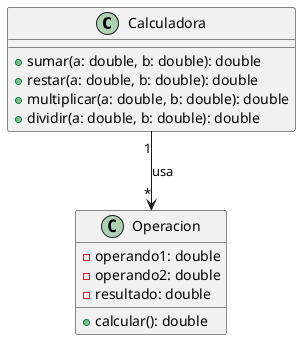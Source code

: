 @startuml
class Calculadora {
    + sumar(a: double, b: double): double
    + restar(a: double, b: double): double
    + multiplicar(a: double, b: double): double
    + dividir(a: double, b: double): double
}

class Operacion {
    - operando1: double
    - operando2: double
    - resultado: double
    + calcular(): double
}

Calculadora "1" --> "*" Operacion : usa
@enduml
